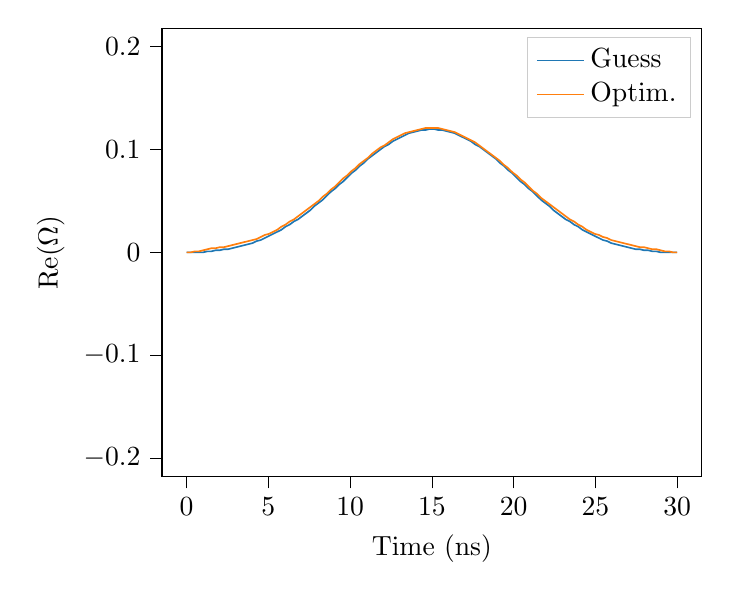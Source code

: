 % This file was created by matplotlib2tikz v0.7.4.
\begin{tikzpicture}

\definecolor{color0}{rgb}{0.122,0.467,0.706}
\definecolor{color1}{rgb}{1,0.498,0.055}

\begin{axis}[
legend cell align={left},
legend style={draw=white!80.0!black},
tick align=outside,
tick pos=left,
x grid style={white!69.02!black},
xlabel={Time (ns)},
xmin=-1.5, xmax=31.5,
xtick style={color=black},
y grid style={white!69.02!black},
ylabel={Re(\(\displaystyle \Omega\))},
ymin=-0.218, ymax=0.218,
ytick style={color=black}
]
\addplot [semithick, color0]
table {%
0 -1.661e-18
0.252 3.006e-05
0.504 0.0
0.756 0.0
1.008 0.0
1.261 0.001
1.513 0.001
1.765 0.002
2.017 0.002
2.269 0.003
2.521 0.003
2.773 0.004
3.025 0.005
3.277 0.006
3.529 0.007
3.782 0.008
4.034 0.009
4.286 0.011
4.538 0.012
4.79 0.014
5.042 0.016
5.294 0.018
5.546 0.02
5.798 0.022
6.05 0.025
6.303 0.027
6.555 0.03
6.807 0.032
7.059 0.035
7.311 0.038
7.563 0.041
7.815 0.045
8.067 0.048
8.319 0.051
8.571 0.055
8.824 0.059
9.076 0.062
9.328 0.066
9.58 0.069
9.832 0.073
10.084 0.077
10.336 0.08
10.588 0.084
10.84 0.087
11.092 0.091
11.345 0.094
11.597 0.097
11.849 0.1
12.101 0.103
12.353 0.105
12.605 0.108
12.857 0.11
13.109 0.112
13.361 0.114
13.613 0.116
13.866 0.117
14.118 0.118
14.37 0.119
14.622 0.119
14.874 0.12
15.126 0.12
15.378 0.119
15.63 0.119
15.882 0.118
16.134 0.117
16.387 0.116
16.639 0.114
16.891 0.112
17.143 0.11
17.395 0.108
17.647 0.105
17.899 0.103
18.151 0.1
18.403 0.097
18.655 0.094
18.908 0.091
19.16 0.087
19.412 0.084
19.664 0.08
19.916 0.077
20.168 0.073
20.42 0.069
20.672 0.066
20.924 0.062
21.176 0.059
21.429 0.055
21.681 0.051
21.933 0.048
22.185 0.045
22.437 0.041
22.689 0.038
22.941 0.035
23.193 0.032
23.445 0.03
23.697 0.027
23.95 0.025
24.202 0.022
24.454 0.02
24.706 0.018
24.958 0.016
25.21 0.014
25.462 0.012
25.714 0.011
25.966 0.009
26.218 0.008
26.471 0.007
26.723 0.006
26.975 0.005
27.227 0.004
27.479 0.003
27.731 0.003
27.983 0.002
28.235 0.002
28.487 0.001
28.739 0.001
28.992 0.0
29.244 0.0
29.496 0.0
29.748 3.006e-05
30 -1.661e-18
};
\addlegendentry{Guess}
\addplot [semithick, color1]
table {%
0 0
0.252 0.0
0.504 0.001
0.756 0.001
1.008 0.002
1.261 0.003
1.513 0.004
1.765 0.004
2.017 0.005
2.269 0.005
2.521 0.006
2.773 0.007
3.025 0.008
3.277 0.009
3.529 0.01
3.782 0.011
4.034 0.012
4.286 0.013
4.538 0.015
4.79 0.017
5.042 0.018
5.294 0.02
5.546 0.022
5.798 0.025
6.05 0.027
6.303 0.03
6.555 0.032
6.807 0.035
7.059 0.038
7.311 0.041
7.563 0.044
7.815 0.047
8.067 0.05
8.319 0.054
8.571 0.057
8.824 0.061
9.076 0.064
9.328 0.068
9.58 0.072
9.832 0.075
10.084 0.079
10.336 0.082
10.588 0.086
10.84 0.089
11.092 0.092
11.345 0.096
11.597 0.099
11.849 0.102
12.101 0.104
12.353 0.107
12.605 0.11
12.857 0.112
13.109 0.114
13.361 0.116
13.613 0.117
13.866 0.118
14.118 0.119
14.37 0.12
14.622 0.121
14.874 0.121
15.126 0.121
15.378 0.121
15.63 0.12
15.882 0.119
16.134 0.118
16.387 0.117
16.639 0.115
16.891 0.113
17.143 0.111
17.395 0.109
17.647 0.107
17.899 0.104
18.151 0.101
18.403 0.098
18.655 0.095
18.908 0.092
19.16 0.089
19.412 0.085
19.664 0.082
19.916 0.078
20.168 0.075
20.42 0.071
20.672 0.068
20.924 0.064
21.176 0.06
21.429 0.057
21.681 0.053
21.933 0.05
22.185 0.047
22.437 0.044
22.689 0.041
22.941 0.038
23.193 0.035
23.445 0.032
23.697 0.03
23.95 0.027
24.202 0.025
24.454 0.022
24.706 0.02
24.958 0.018
25.21 0.017
25.462 0.015
25.714 0.014
25.966 0.012
26.218 0.011
26.471 0.01
26.723 0.009
26.975 0.008
27.227 0.007
27.479 0.006
27.731 0.005
27.983 0.005
28.235 0.004
28.487 0.003
28.739 0.003
28.992 0.002
29.244 0.001
29.496 0.001
29.748 0.0
30 0
};
\addlegendentry{Optim.}
\end{axis}

\end{tikzpicture}